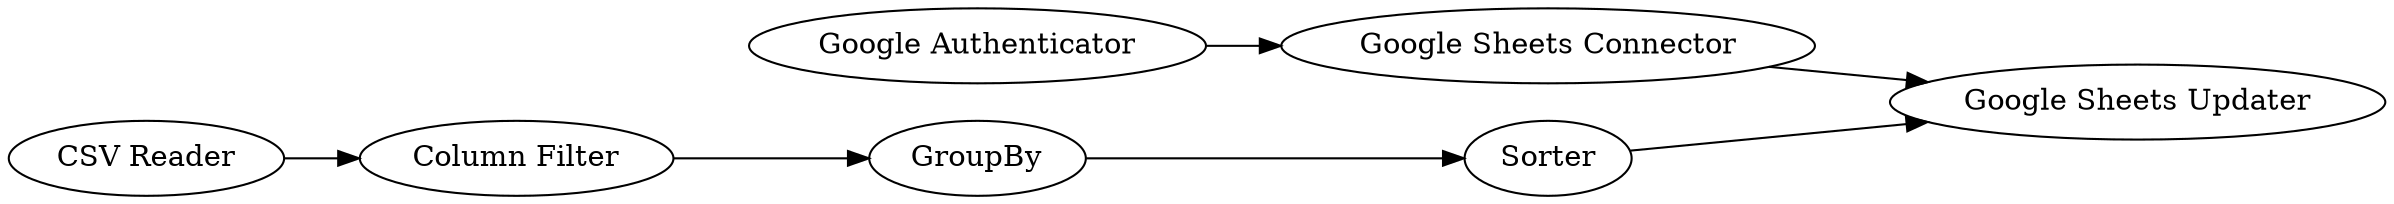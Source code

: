 digraph {
	6 -> 8
	3 -> 4
	8 -> 7
	5 -> 6
	7 -> 10
	4 -> 10
	5 [label="CSV Reader"]
	7 [label=Sorter]
	4 [label="Google Sheets Connector"]
	6 [label="Column Filter"]
	8 [label=GroupBy]
	3 [label="Google Authenticator"]
	10 [label="Google Sheets Updater"]
	rankdir=LR
}
